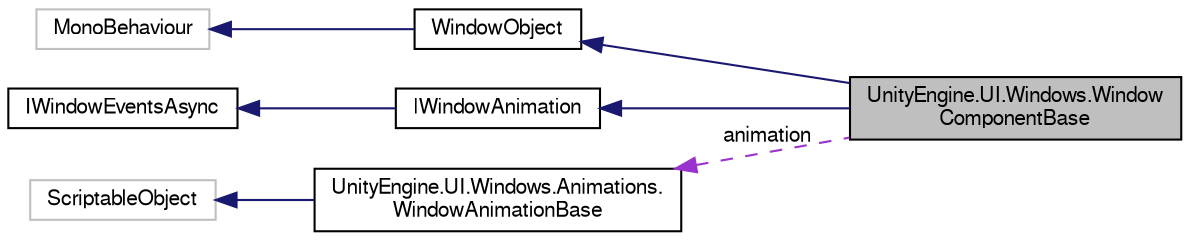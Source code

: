 digraph "UnityEngine.UI.Windows.WindowComponentBase"
{
  edge [fontname="FreeSans",fontsize="10",labelfontname="FreeSans",labelfontsize="10"];
  node [fontname="FreeSans",fontsize="10",shape=record];
  rankdir="LR";
  Node1 [label="UnityEngine.UI.Windows.Window\lComponentBase",height=0.2,width=0.4,color="black", fillcolor="grey75", style="filled", fontcolor="black"];
  Node2 -> Node1 [dir="back",color="midnightblue",fontsize="10",style="solid",fontname="FreeSans"];
  Node2 [label="WindowObject",height=0.2,width=0.4,color="black", fillcolor="white", style="filled",URL="$class_unity_engine_1_1_u_i_1_1_windows_1_1_window_object.html"];
  Node3 -> Node2 [dir="back",color="midnightblue",fontsize="10",style="solid",fontname="FreeSans"];
  Node3 [label="MonoBehaviour",height=0.2,width=0.4,color="grey75", fillcolor="white", style="filled"];
  Node4 -> Node1 [dir="back",color="midnightblue",fontsize="10",style="solid",fontname="FreeSans"];
  Node4 [label="IWindowAnimation",height=0.2,width=0.4,color="black", fillcolor="white", style="filled",URL="$interface_unity_engine_1_1_u_i_1_1_windows_1_1_i_window_animation.html"];
  Node5 -> Node4 [dir="back",color="midnightblue",fontsize="10",style="solid",fontname="FreeSans"];
  Node5 [label="IWindowEventsAsync",height=0.2,width=0.4,color="black", fillcolor="white", style="filled",URL="$interface_unity_engine_1_1_u_i_1_1_windows_1_1_i_window_events_async.html"];
  Node6 -> Node1 [dir="back",color="darkorchid3",fontsize="10",style="dashed",label=" animation" ,fontname="FreeSans"];
  Node6 [label="UnityEngine.UI.Windows.Animations.\lWindowAnimationBase",height=0.2,width=0.4,color="black", fillcolor="white", style="filled",URL="$class_unity_engine_1_1_u_i_1_1_windows_1_1_animations_1_1_window_animation_base.html"];
  Node7 -> Node6 [dir="back",color="midnightblue",fontsize="10",style="solid",fontname="FreeSans"];
  Node7 [label="ScriptableObject",height=0.2,width=0.4,color="grey75", fillcolor="white", style="filled"];
}
